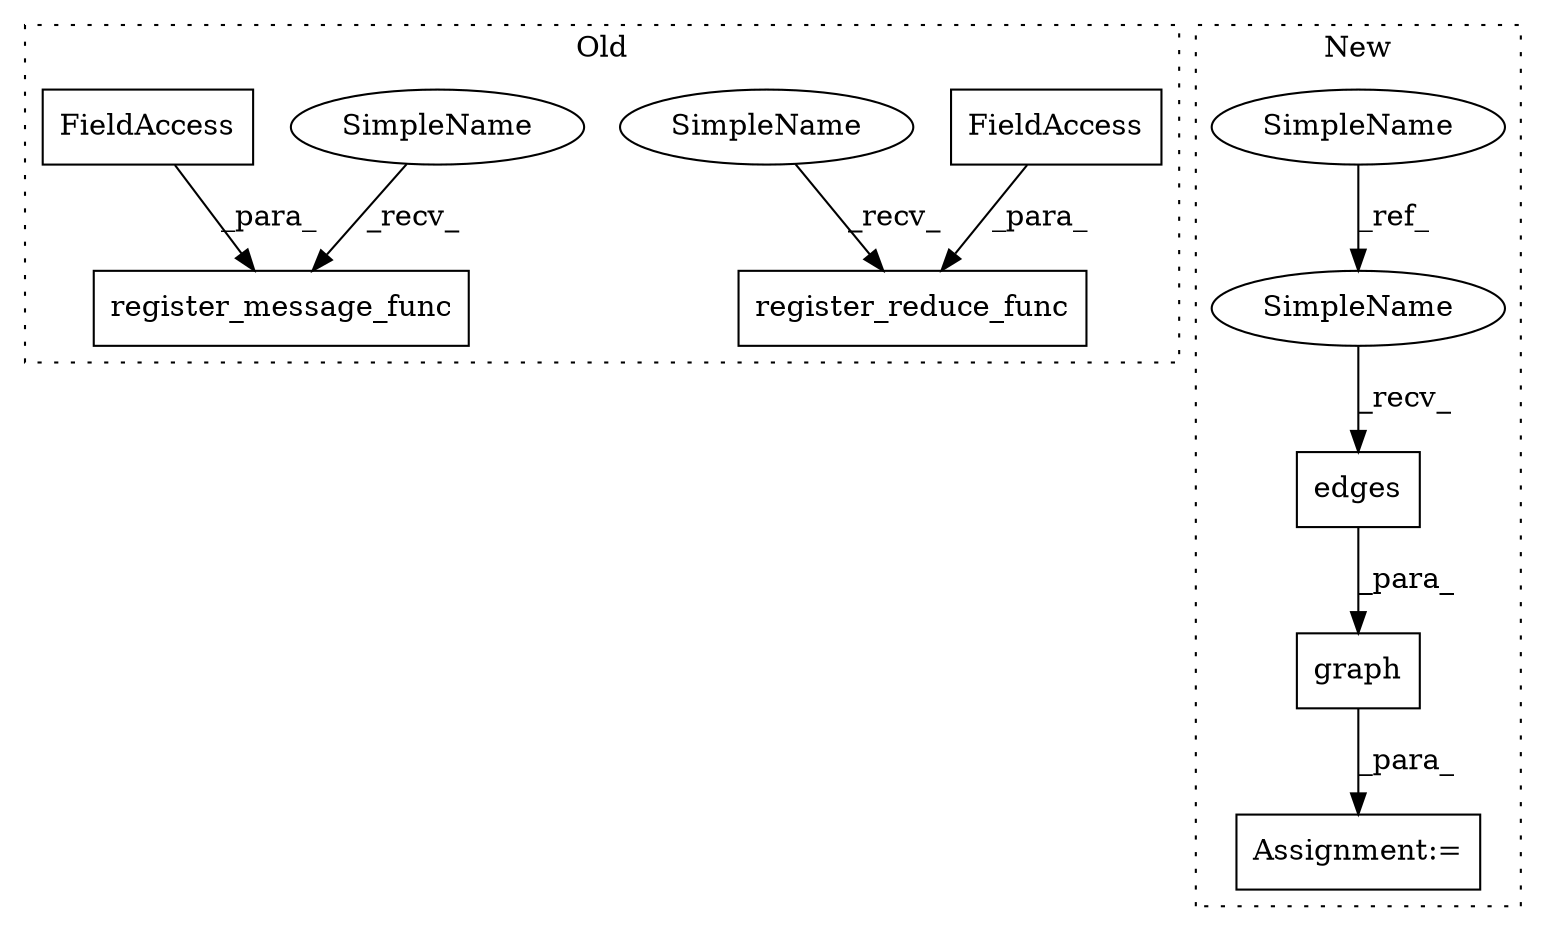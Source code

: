 digraph G {
subgraph cluster0 {
1 [label="register_reduce_func" a="32" s="1864,1890" l="21,1" shape="box"];
6 [label="register_message_func" a="32" s="1825,1852" l="22,1" shape="box"];
7 [label="FieldAccess" a="22" s="1885" l="5" shape="box"];
8 [label="FieldAccess" a="22" s="1847" l="5" shape="box"];
10 [label="SimpleName" a="42" s="1859" l="4" shape="ellipse"];
11 [label="SimpleName" a="42" s="1820" l="4" shape="ellipse"];
label = "Old";
style="dotted";
}
subgraph cluster1 {
2 [label="graph" a="32" s="1839,1857" l="6,1" shape="box"];
3 [label="edges" a="32" s="1850" l="7" shape="box"];
4 [label="Assignment:=" a="7" s="1834" l="1" shape="box"];
5 [label="SimpleName" a="42" s="1686" l="4" shape="ellipse"];
9 [label="SimpleName" a="42" s="1845" l="4" shape="ellipse"];
label = "New";
style="dotted";
}
2 -> 4 [label="_para_"];
3 -> 2 [label="_para_"];
5 -> 9 [label="_ref_"];
7 -> 1 [label="_para_"];
8 -> 6 [label="_para_"];
9 -> 3 [label="_recv_"];
10 -> 1 [label="_recv_"];
11 -> 6 [label="_recv_"];
}